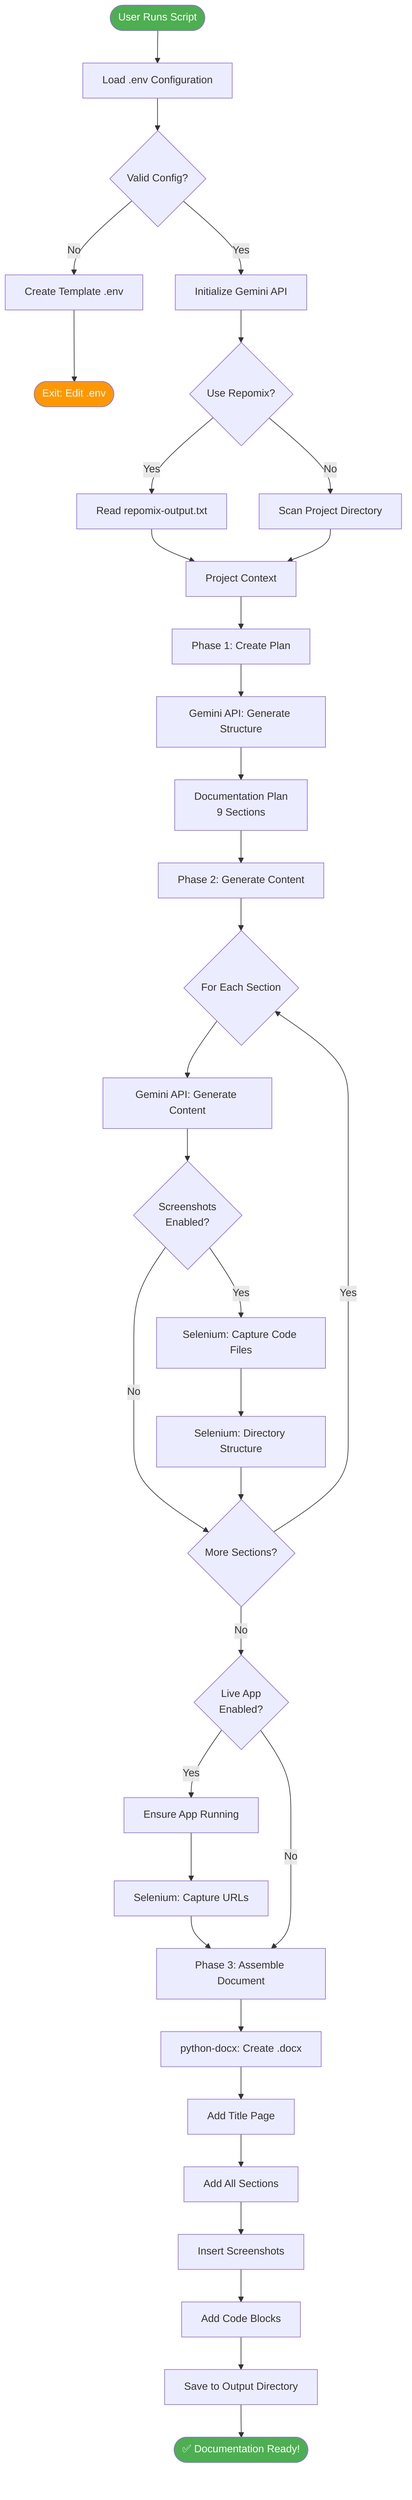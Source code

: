 graph TB
    Start([User Runs Script]) --> LoadEnv[Load .env Configuration]
    LoadEnv --> CheckConfig{Valid Config?}
    CheckConfig -->|No| CreateEnv[Create Template .env]
    CreateEnv --> Exit1([Exit: Edit .env])
    CheckConfig -->|Yes| InitGemini[Initialize Gemini API]
    
    InitGemini --> LoadContext{Use Repomix?}
    LoadContext -->|Yes| ReadRepomix[Read repomix-output.txt]
    LoadContext -->|No| ScanDir[Scan Project Directory]
    
    ReadRepomix --> Context[Project Context]
    ScanDir --> Context
    
    Context --> Phase1[Phase 1: Create Plan]
    Phase1 --> GeminiPlan[Gemini API: Generate Structure]
    GeminiPlan --> DocPlan[Documentation Plan<br/>9 Sections]
    
    DocPlan --> Phase2[Phase 2: Generate Content]
    Phase2 --> Loop{For Each Section}
    
    Loop --> GeminiContent[Gemini API: Generate Content]
    GeminiContent --> Screenshots{Screenshots<br/>Enabled?}
    
    Screenshots -->|Yes| CaptureCode[Selenium: Capture Code Files]
    Screenshots -->|No| NextSection
    CaptureCode --> CaptureTree[Selenium: Directory Structure]
    CaptureTree --> NextSection{More Sections?}
    
    NextSection -->|Yes| Loop
    NextSection -->|No| LiveApp{Live App<br/>Enabled?}
    
    LiveApp -->|Yes| StartApp[Ensure App Running]
    StartApp --> CaptureLive[Selenium: Capture URLs]
    CaptureLive --> Phase3
    LiveApp -->|No| Phase3[Phase 3: Assemble Document]
    
    Phase3 --> CreateDoc[python-docx: Create .docx]
    CreateDoc --> AddTitle[Add Title Page]
    AddTitle --> AddSections[Add All Sections]
    AddSections --> AddImages[Insert Screenshots]
    AddImages --> AddCode[Add Code Blocks]
    AddCode --> SaveDoc[Save to Output Directory]
    
    SaveDoc --> Done([✅ Documentation Ready!])
    
    style Start fill:#4CAF50,color:#fff
    style Done fill:#4CAF50,color:#fff
    style Exit1 fill:#FF9800,color:#fff